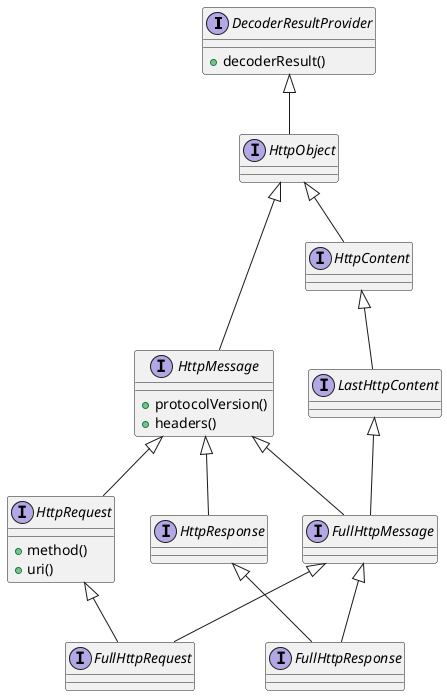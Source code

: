 @startuml

interface DecoderResultProvider{
+ decoderResult()
}
interface HttpObject{
}
interface HttpMessage{
+ protocolVersion()
+ headers()
}
interface HttpContent {
}
interface HttpRequest{
+ method()
+ uri()
}
interface HttpResponse{
}
interface FullHttpMessage{
}
interface FullHttpRequest{
}
interface FullHttpResponse{
}


interface LastHttpContent {
}



DecoderResultProvider           <|--          HttpObject
HttpObject                      <|--          HttpMessage
HttpMessage                      <|--          HttpRequest
HttpMessage                      <|--          HttpResponse
HttpObject                      <|--          HttpContent
HttpContent                     <|--          LastHttpContent



HttpMessage                     <|--          FullHttpMessage
LastHttpContent                     <|--          FullHttpMessage
FullHttpMessage                     <|--          FullHttpRequest
HttpRequest                     <|--          FullHttpRequest
FullHttpMessage                     <|--          FullHttpResponse
HttpResponse                     <|--          FullHttpResponse

@enduml
